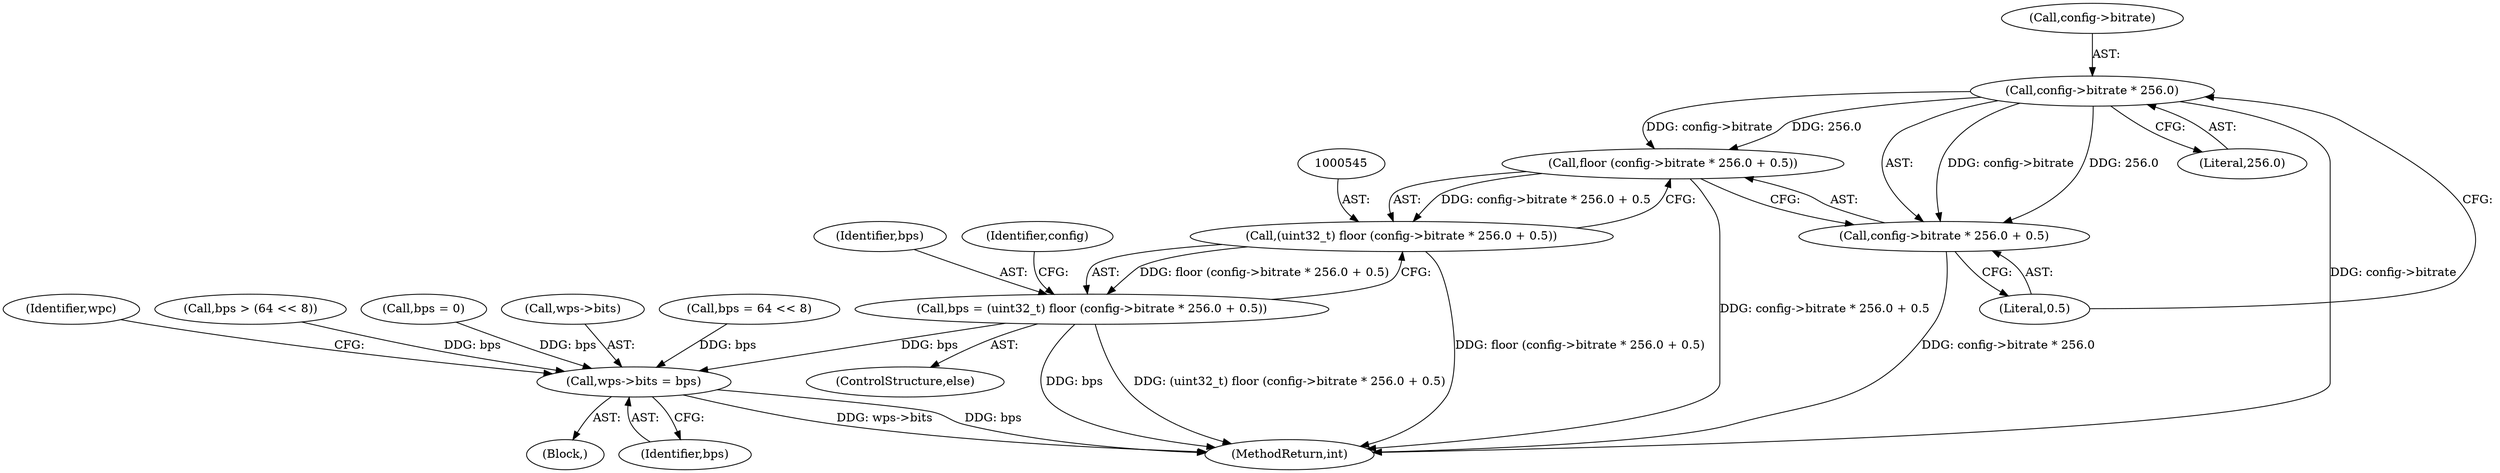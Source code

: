 digraph "0_WavPack_070ef6f138956d9ea9612e69586152339dbefe51@pointer" {
"1000548" [label="(Call,config->bitrate * 256.0)"];
"1000546" [label="(Call,floor (config->bitrate * 256.0 + 0.5))"];
"1000544" [label="(Call,(uint32_t) floor (config->bitrate * 256.0 + 0.5))"];
"1000542" [label="(Call,bps = (uint32_t) floor (config->bitrate * 256.0 + 0.5))"];
"1000894" [label="(Call,wps->bits = bps)"];
"1000547" [label="(Call,config->bitrate * 256.0 + 0.5)"];
"1000541" [label="(ControlStructure,else)"];
"1000690" [label="(Block,)"];
"1000902" [label="(Identifier,wpc)"];
"1000552" [label="(Literal,256.0)"];
"1000531" [label="(Call,bps > (64 << 8))"];
"1000544" [label="(Call,(uint32_t) floor (config->bitrate * 256.0 + 0.5))"];
"1000549" [label="(Call,config->bitrate)"];
"1000989" [label="(MethodReturn,int)"];
"1000543" [label="(Identifier,bps)"];
"1000109" [label="(Call,bps = 0)"];
"1000547" [label="(Call,config->bitrate * 256.0 + 0.5)"];
"1000563" [label="(Identifier,config)"];
"1000553" [label="(Literal,0.5)"];
"1000542" [label="(Call,bps = (uint32_t) floor (config->bitrate * 256.0 + 0.5))"];
"1000894" [label="(Call,wps->bits = bps)"];
"1000898" [label="(Identifier,bps)"];
"1000895" [label="(Call,wps->bits)"];
"1000546" [label="(Call,floor (config->bitrate * 256.0 + 0.5))"];
"1000536" [label="(Call,bps = 64 << 8)"];
"1000548" [label="(Call,config->bitrate * 256.0)"];
"1000548" -> "1000547"  [label="AST: "];
"1000548" -> "1000552"  [label="CFG: "];
"1000549" -> "1000548"  [label="AST: "];
"1000552" -> "1000548"  [label="AST: "];
"1000553" -> "1000548"  [label="CFG: "];
"1000548" -> "1000989"  [label="DDG: config->bitrate"];
"1000548" -> "1000546"  [label="DDG: config->bitrate"];
"1000548" -> "1000546"  [label="DDG: 256.0"];
"1000548" -> "1000547"  [label="DDG: config->bitrate"];
"1000548" -> "1000547"  [label="DDG: 256.0"];
"1000546" -> "1000544"  [label="AST: "];
"1000546" -> "1000547"  [label="CFG: "];
"1000547" -> "1000546"  [label="AST: "];
"1000544" -> "1000546"  [label="CFG: "];
"1000546" -> "1000989"  [label="DDG: config->bitrate * 256.0 + 0.5"];
"1000546" -> "1000544"  [label="DDG: config->bitrate * 256.0 + 0.5"];
"1000544" -> "1000542"  [label="AST: "];
"1000545" -> "1000544"  [label="AST: "];
"1000542" -> "1000544"  [label="CFG: "];
"1000544" -> "1000989"  [label="DDG: floor (config->bitrate * 256.0 + 0.5)"];
"1000544" -> "1000542"  [label="DDG: floor (config->bitrate * 256.0 + 0.5)"];
"1000542" -> "1000541"  [label="AST: "];
"1000543" -> "1000542"  [label="AST: "];
"1000563" -> "1000542"  [label="CFG: "];
"1000542" -> "1000989"  [label="DDG: bps"];
"1000542" -> "1000989"  [label="DDG: (uint32_t) floor (config->bitrate * 256.0 + 0.5)"];
"1000542" -> "1000894"  [label="DDG: bps"];
"1000894" -> "1000690"  [label="AST: "];
"1000894" -> "1000898"  [label="CFG: "];
"1000895" -> "1000894"  [label="AST: "];
"1000898" -> "1000894"  [label="AST: "];
"1000902" -> "1000894"  [label="CFG: "];
"1000894" -> "1000989"  [label="DDG: wps->bits"];
"1000894" -> "1000989"  [label="DDG: bps"];
"1000109" -> "1000894"  [label="DDG: bps"];
"1000531" -> "1000894"  [label="DDG: bps"];
"1000536" -> "1000894"  [label="DDG: bps"];
"1000547" -> "1000553"  [label="CFG: "];
"1000553" -> "1000547"  [label="AST: "];
"1000547" -> "1000989"  [label="DDG: config->bitrate * 256.0"];
}
